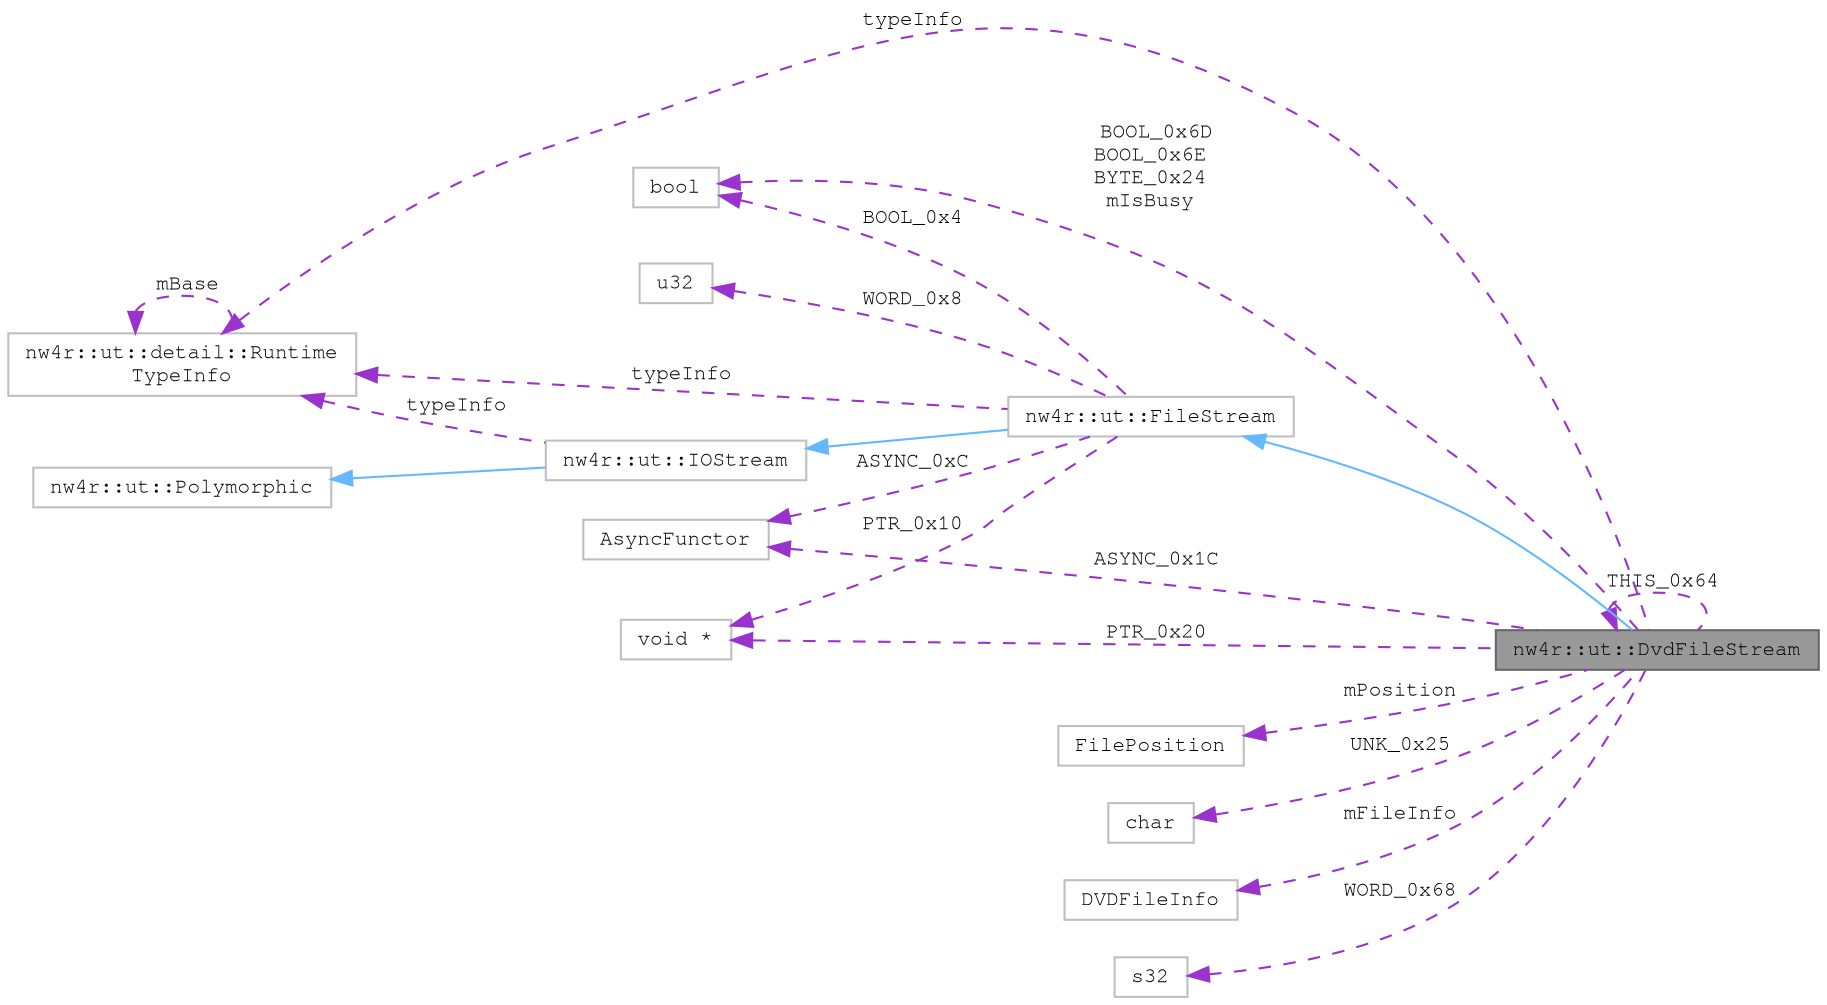 digraph "nw4r::ut::DvdFileStream"
{
 // LATEX_PDF_SIZE
  bgcolor="transparent";
  edge [fontname=FreeMono,fontsize=10,labelfontname=FreeMono,labelfontsize=10];
  node [fontname=FreeMono,fontsize=10,shape=box,height=0.2,width=0.4];
  rankdir="LR";
  Node1 [label="nw4r::ut::DvdFileStream",height=0.2,width=0.4,color="gray40", fillcolor="grey60", style="filled", fontcolor="black",tooltip=" "];
  Node2 -> Node1 [dir="back",color="steelblue1",style="solid"];
  Node2 [label="nw4r::ut::FileStream",height=0.2,width=0.4,color="grey75", fillcolor="white", style="filled",URL="$classnw4r_1_1ut_1_1_file_stream.html",tooltip=" "];
  Node3 -> Node2 [dir="back",color="steelblue1",style="solid"];
  Node3 [label="nw4r::ut::IOStream",height=0.2,width=0.4,color="grey75", fillcolor="white", style="filled",URL="$structnw4r_1_1ut_1_1_i_o_stream.html",tooltip=" "];
  Node4 -> Node3 [dir="back",color="steelblue1",style="solid"];
  Node4 [label="nw4r::ut::Polymorphic",height=0.2,width=0.4,color="grey75", fillcolor="white", style="filled",URL="$structnw4r_1_1ut_1_1_polymorphic.html",tooltip=" "];
  Node5 -> Node3 [dir="back",color="darkorchid3",style="dashed",label=" typeInfo" ];
  Node5 [label="nw4r::ut::detail::Runtime\lTypeInfo",height=0.2,width=0.4,color="grey75", fillcolor="white", style="filled",URL="$structnw4r_1_1ut_1_1detail_1_1_runtime_type_info.html",tooltip=" "];
  Node5 -> Node5 [dir="back",color="darkorchid3",style="dashed",label=" mBase" ];
  Node6 -> Node2 [dir="back",color="darkorchid3",style="dashed",label=" BOOL_0x4" ];
  Node6 [label="bool",height=0.2,width=0.4,color="grey75", fillcolor="white", style="filled",tooltip=" "];
  Node7 -> Node2 [dir="back",color="darkorchid3",style="dashed",label=" WORD_0x8" ];
  Node7 [label="u32",height=0.2,width=0.4,color="grey75", fillcolor="white", style="filled",tooltip=" "];
  Node8 -> Node2 [dir="back",color="darkorchid3",style="dashed",label=" ASYNC_0xC" ];
  Node8 [label="AsyncFunctor",height=0.2,width=0.4,color="grey75", fillcolor="white", style="filled",tooltip=" "];
  Node9 -> Node2 [dir="back",color="darkorchid3",style="dashed",label=" PTR_0x10" ];
  Node9 [label="void *",height=0.2,width=0.4,color="grey75", fillcolor="white", style="filled",tooltip=" "];
  Node5 -> Node2 [dir="back",color="darkorchid3",style="dashed",label=" typeInfo" ];
  Node10 -> Node1 [dir="back",color="darkorchid3",style="dashed",label=" mPosition" ];
  Node10 [label="FilePosition",height=0.2,width=0.4,color="grey75", fillcolor="white", style="filled",tooltip=" "];
  Node8 -> Node1 [dir="back",color="darkorchid3",style="dashed",label=" ASYNC_0x1C" ];
  Node9 -> Node1 [dir="back",color="darkorchid3",style="dashed",label=" PTR_0x20" ];
  Node6 -> Node1 [dir="back",color="darkorchid3",style="dashed",label=" BOOL_0x6D\nBOOL_0x6E\nBYTE_0x24\nmIsBusy" ];
  Node11 -> Node1 [dir="back",color="darkorchid3",style="dashed",label=" UNK_0x25" ];
  Node11 [label="char",height=0.2,width=0.4,color="grey75", fillcolor="white", style="filled",tooltip=" "];
  Node12 -> Node1 [dir="back",color="darkorchid3",style="dashed",label=" mFileInfo" ];
  Node12 [label="DVDFileInfo",height=0.2,width=0.4,color="grey75", fillcolor="white", style="filled",tooltip=" "];
  Node1 -> Node1 [dir="back",color="darkorchid3",style="dashed",label=" THIS_0x64" ];
  Node13 -> Node1 [dir="back",color="darkorchid3",style="dashed",label=" WORD_0x68" ];
  Node13 [label="s32",height=0.2,width=0.4,color="grey75", fillcolor="white", style="filled",tooltip=" "];
  Node5 -> Node1 [dir="back",color="darkorchid3",style="dashed",label=" typeInfo" ];
}
